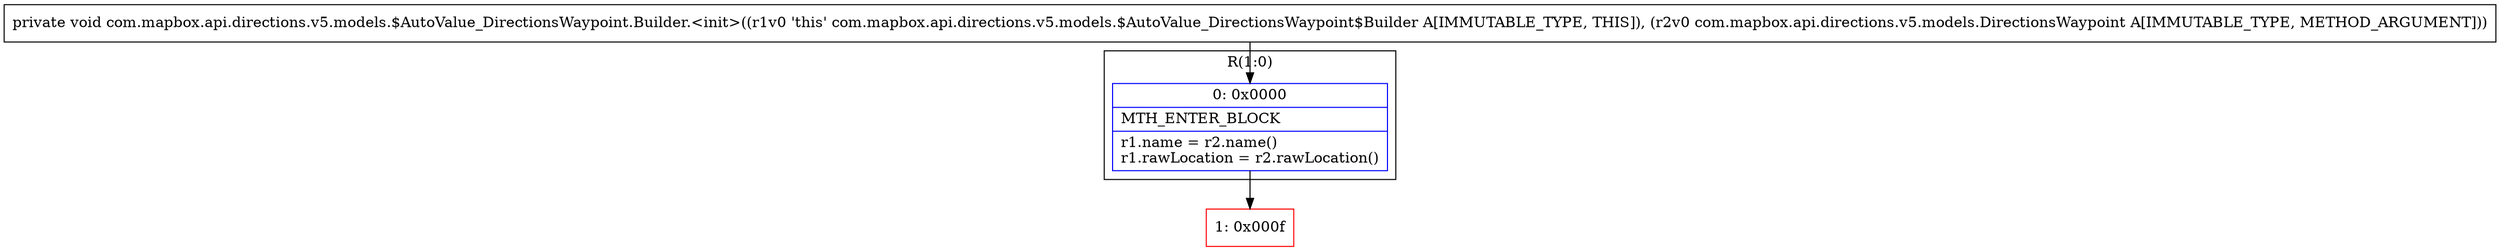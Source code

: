 digraph "CFG forcom.mapbox.api.directions.v5.models.$AutoValue_DirectionsWaypoint.Builder.\<init\>(Lcom\/mapbox\/api\/directions\/v5\/models\/DirectionsWaypoint;)V" {
subgraph cluster_Region_1754402581 {
label = "R(1:0)";
node [shape=record,color=blue];
Node_0 [shape=record,label="{0\:\ 0x0000|MTH_ENTER_BLOCK\l|r1.name = r2.name()\lr1.rawLocation = r2.rawLocation()\l}"];
}
Node_1 [shape=record,color=red,label="{1\:\ 0x000f}"];
MethodNode[shape=record,label="{private void com.mapbox.api.directions.v5.models.$AutoValue_DirectionsWaypoint.Builder.\<init\>((r1v0 'this' com.mapbox.api.directions.v5.models.$AutoValue_DirectionsWaypoint$Builder A[IMMUTABLE_TYPE, THIS]), (r2v0 com.mapbox.api.directions.v5.models.DirectionsWaypoint A[IMMUTABLE_TYPE, METHOD_ARGUMENT])) }"];
MethodNode -> Node_0;
Node_0 -> Node_1;
}


